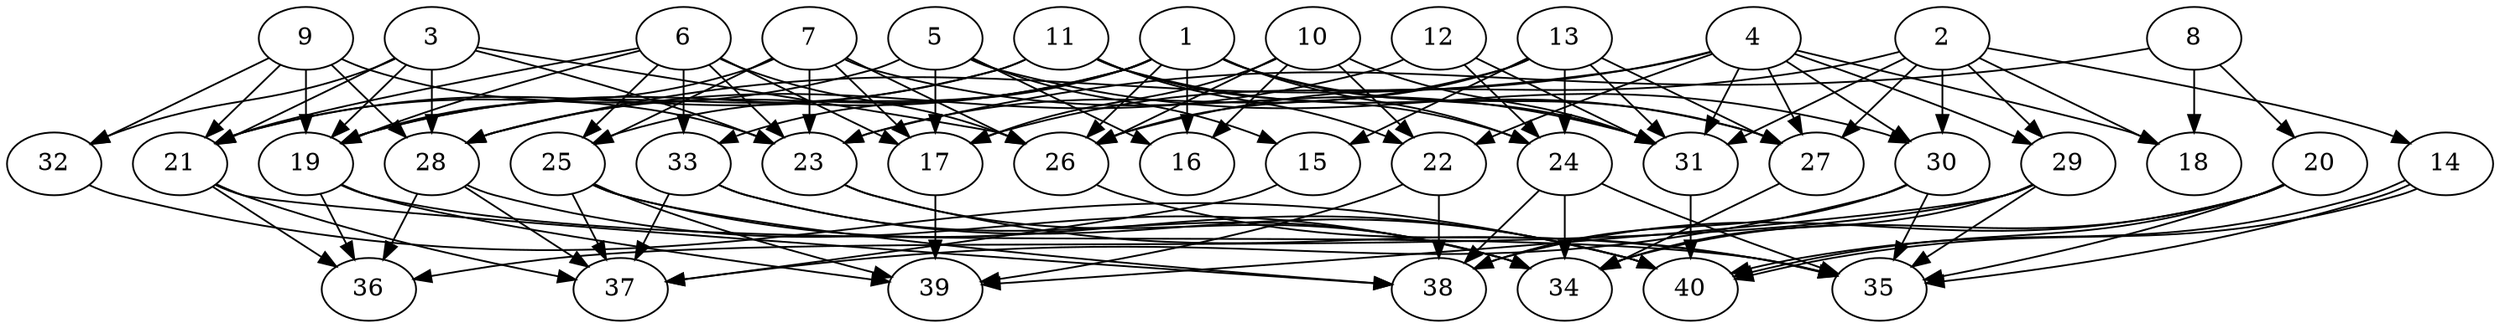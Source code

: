 // DAG automatically generated by daggen at Thu Oct  3 14:06:50 2019
// ./daggen --dot -n 40 --ccr 0.3 --fat 0.9 --regular 0.5 --density 0.5 --mindata 5242880 --maxdata 52428800 
digraph G {
  1 [size="31825920", alpha="0.14", expect_size="9547776"] 
  1 -> 16 [size ="9547776"]
  1 -> 19 [size ="9547776"]
  1 -> 24 [size ="9547776"]
  1 -> 25 [size ="9547776"]
  1 -> 26 [size ="9547776"]
  1 -> 27 [size ="9547776"]
  1 -> 28 [size ="9547776"]
  1 -> 31 [size ="9547776"]
  1 -> 33 [size ="9547776"]
  2 [size="125392213", alpha="0.11", expect_size="37617664"] 
  2 -> 14 [size ="37617664"]
  2 -> 18 [size ="37617664"]
  2 -> 26 [size ="37617664"]
  2 -> 27 [size ="37617664"]
  2 -> 29 [size ="37617664"]
  2 -> 30 [size ="37617664"]
  2 -> 31 [size ="37617664"]
  3 [size="83415040", alpha="0.18", expect_size="25024512"] 
  3 -> 19 [size ="25024512"]
  3 -> 21 [size ="25024512"]
  3 -> 23 [size ="25024512"]
  3 -> 26 [size ="25024512"]
  3 -> 28 [size ="25024512"]
  3 -> 32 [size ="25024512"]
  4 [size="49131520", alpha="0.20", expect_size="14739456"] 
  4 -> 17 [size ="14739456"]
  4 -> 18 [size ="14739456"]
  4 -> 22 [size ="14739456"]
  4 -> 27 [size ="14739456"]
  4 -> 28 [size ="14739456"]
  4 -> 29 [size ="14739456"]
  4 -> 30 [size ="14739456"]
  4 -> 31 [size ="14739456"]
  5 [size="55285760", alpha="0.12", expect_size="16585728"] 
  5 -> 15 [size ="16585728"]
  5 -> 16 [size ="16585728"]
  5 -> 17 [size ="16585728"]
  5 -> 21 [size ="16585728"]
  5 -> 30 [size ="16585728"]
  6 [size="89067520", alpha="0.13", expect_size="26720256"] 
  6 -> 17 [size ="26720256"]
  6 -> 19 [size ="26720256"]
  6 -> 21 [size ="26720256"]
  6 -> 23 [size ="26720256"]
  6 -> 25 [size ="26720256"]
  6 -> 26 [size ="26720256"]
  6 -> 33 [size ="26720256"]
  7 [size="55620267", alpha="0.08", expect_size="16686080"] 
  7 -> 17 [size ="16686080"]
  7 -> 19 [size ="16686080"]
  7 -> 23 [size ="16686080"]
  7 -> 25 [size ="16686080"]
  7 -> 26 [size ="16686080"]
  7 -> 31 [size ="16686080"]
  8 [size="147261440", alpha="0.18", expect_size="44178432"] 
  8 -> 18 [size ="44178432"]
  8 -> 20 [size ="44178432"]
  8 -> 23 [size ="44178432"]
  9 [size="23514453", alpha="0.12", expect_size="7054336"] 
  9 -> 19 [size ="7054336"]
  9 -> 21 [size ="7054336"]
  9 -> 23 [size ="7054336"]
  9 -> 28 [size ="7054336"]
  9 -> 32 [size ="7054336"]
  10 [size="111691093", alpha="0.18", expect_size="33507328"] 
  10 -> 16 [size ="33507328"]
  10 -> 17 [size ="33507328"]
  10 -> 22 [size ="33507328"]
  10 -> 26 [size ="33507328"]
  10 -> 31 [size ="33507328"]
  11 [size="82001920", alpha="0.07", expect_size="24600576"] 
  11 -> 19 [size ="24600576"]
  11 -> 21 [size ="24600576"]
  11 -> 22 [size ="24600576"]
  11 -> 24 [size ="24600576"]
  11 -> 27 [size ="24600576"]
  12 [size="31221760", alpha="0.18", expect_size="9366528"] 
  12 -> 24 [size ="9366528"]
  12 -> 28 [size ="9366528"]
  12 -> 31 [size ="9366528"]
  13 [size="117285547", alpha="0.14", expect_size="35185664"] 
  13 -> 15 [size ="35185664"]
  13 -> 23 [size ="35185664"]
  13 -> 24 [size ="35185664"]
  13 -> 26 [size ="35185664"]
  13 -> 27 [size ="35185664"]
  13 -> 31 [size ="35185664"]
  14 [size="101246293", alpha="0.19", expect_size="30373888"] 
  14 -> 35 [size ="30373888"]
  14 -> 40 [size ="30373888"]
  14 -> 40 [size ="30373888"]
  15 [size="98986667", alpha="0.10", expect_size="29696000"] 
  15 -> 37 [size ="29696000"]
  16 [size="38335147", alpha="0.18", expect_size="11500544"] 
  17 [size="142721707", alpha="0.19", expect_size="42816512"] 
  17 -> 39 [size ="42816512"]
  18 [size="45533867", alpha="0.10", expect_size="13660160"] 
  19 [size="27187200", alpha="0.05", expect_size="8156160"] 
  19 -> 35 [size ="8156160"]
  19 -> 36 [size ="8156160"]
  19 -> 39 [size ="8156160"]
  20 [size="124549120", alpha="0.19", expect_size="37364736"] 
  20 -> 34 [size ="37364736"]
  20 -> 35 [size ="37364736"]
  20 -> 38 [size ="37364736"]
  20 -> 40 [size ="37364736"]
  21 [size="107588267", alpha="0.15", expect_size="32276480"] 
  21 -> 36 [size ="32276480"]
  21 -> 37 [size ="32276480"]
  21 -> 38 [size ="32276480"]
  22 [size="159484587", alpha="0.05", expect_size="47845376"] 
  22 -> 38 [size ="47845376"]
  22 -> 39 [size ="47845376"]
  23 [size="145582080", alpha="0.04", expect_size="43674624"] 
  23 -> 34 [size ="43674624"]
  23 -> 35 [size ="43674624"]
  24 [size="99962880", alpha="0.06", expect_size="29988864"] 
  24 -> 34 [size ="29988864"]
  24 -> 35 [size ="29988864"]
  24 -> 38 [size ="29988864"]
  25 [size="90490880", alpha="0.13", expect_size="27147264"] 
  25 -> 37 [size ="27147264"]
  25 -> 38 [size ="27147264"]
  25 -> 39 [size ="27147264"]
  25 -> 40 [size ="27147264"]
  26 [size="171560960", alpha="0.09", expect_size="51468288"] 
  26 -> 35 [size ="51468288"]
  27 [size="157040640", alpha="0.11", expect_size="47112192"] 
  27 -> 34 [size ="47112192"]
  28 [size="151022933", alpha="0.08", expect_size="45306880"] 
  28 -> 34 [size ="45306880"]
  28 -> 36 [size ="45306880"]
  28 -> 37 [size ="45306880"]
  29 [size="74656427", alpha="0.07", expect_size="22396928"] 
  29 -> 34 [size ="22396928"]
  29 -> 35 [size ="22396928"]
  29 -> 36 [size ="22396928"]
  29 -> 39 [size ="22396928"]
  30 [size="111220053", alpha="0.17", expect_size="33366016"] 
  30 -> 35 [size ="33366016"]
  30 -> 37 [size ="33366016"]
  30 -> 38 [size ="33366016"]
  31 [size="103874560", alpha="0.16", expect_size="31162368"] 
  31 -> 40 [size ="31162368"]
  32 [size="66969600", alpha="0.16", expect_size="20090880"] 
  32 -> 40 [size ="20090880"]
  33 [size="108424533", alpha="0.09", expect_size="32527360"] 
  33 -> 34 [size ="32527360"]
  33 -> 37 [size ="32527360"]
  33 -> 40 [size ="32527360"]
  34 [size="136891733", alpha="0.13", expect_size="41067520"] 
  35 [size="26743467", alpha="0.07", expect_size="8023040"] 
  36 [size="130358613", alpha="0.03", expect_size="39107584"] 
  37 [size="47476053", alpha="0.16", expect_size="14242816"] 
  38 [size="130805760", alpha="0.12", expect_size="39241728"] 
  39 [size="38283947", alpha="0.10", expect_size="11485184"] 
  40 [size="90518187", alpha="0.01", expect_size="27155456"] 
}
